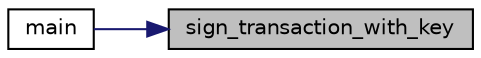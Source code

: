 digraph "sign_transaction_with_key"
{
 // LATEX_PDF_SIZE
  edge [fontname="Helvetica",fontsize="10",labelfontname="Helvetica",labelfontsize="10"];
  node [fontname="Helvetica",fontsize="10",shape=record];
  rankdir="RL";
  Node1 [label="sign_transaction_with_key",height=0.2,width=0.4,color="black", fillcolor="grey75", style="filled", fontcolor="black",tooltip="Signs a transaction."];
  Node1 -> Node2 [dir="back",color="midnightblue",fontsize="10",style="solid",fontname="Helvetica"];
  Node2 [label="main",height=0.2,width=0.4,color="black", fillcolor="white", style="filled",URL="$genesis_8c.html#ae66f6b31b5ad750f1fe042a706a4e3d4",tooltip=" "];
}
